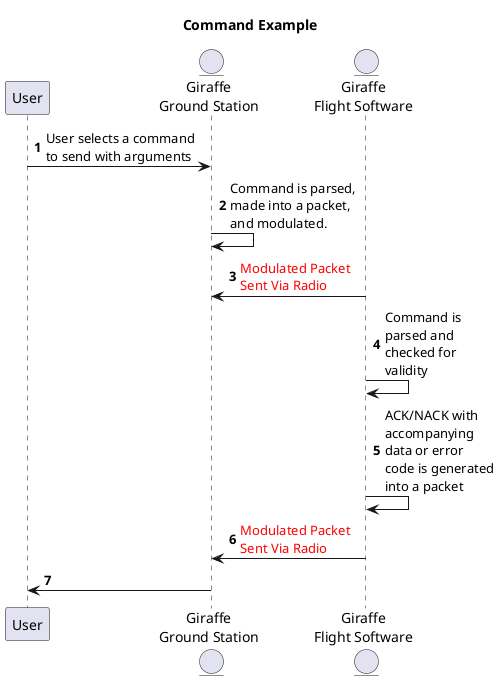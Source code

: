 @startuml command
title Command Example

autonumber 1
participant User as u
entity "Giraffe\nGround Station" as ggs
entity "Giraffe\nFlight Software" as gfs

u -> ggs : \
User selects a command\n\
to send with arguments

ggs -> ggs : \
Command is parsed, \n\
made into a packet, \n\
and modulated.

gfs -> ggs : \
<font color=red>Modulated Packet\n\
<font color=red>Sent Via Radio

gfs -> gfs : \
Command is \n\
parsed and \n\
checked for \n\
validity

gfs -> gfs : \
ACK/NACK with\n\
accompanying\n\
data or error\n\
code is generated\n\
into a packet

gfs -> ggs : \
<font color=red>Modulated Packet\n\
<font color=red>Sent Via Radio

ggs -> u : \


@enduml